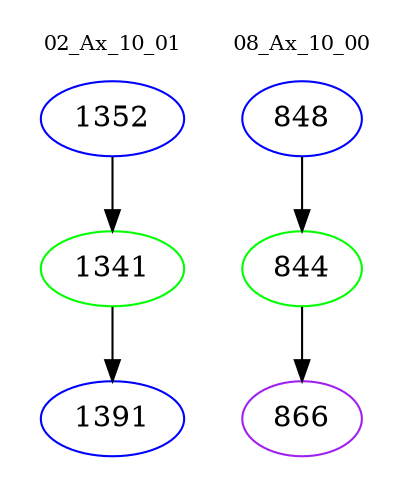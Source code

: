 digraph{
subgraph cluster_0 {
color = white
label = "02_Ax_10_01";
fontsize=10;
T0_1352 [label="1352", color="blue"]
T0_1352 -> T0_1341 [color="black"]
T0_1341 [label="1341", color="green"]
T0_1341 -> T0_1391 [color="black"]
T0_1391 [label="1391", color="blue"]
}
subgraph cluster_1 {
color = white
label = "08_Ax_10_00";
fontsize=10;
T1_848 [label="848", color="blue"]
T1_848 -> T1_844 [color="black"]
T1_844 [label="844", color="green"]
T1_844 -> T1_866 [color="black"]
T1_866 [label="866", color="purple"]
}
}
